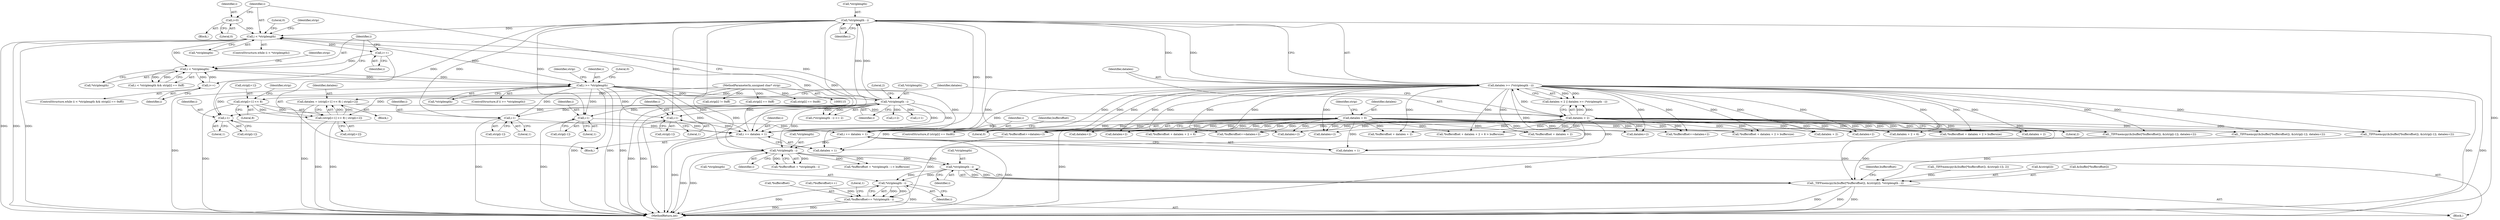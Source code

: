 digraph "0_libtiff_83a4b92815ea04969d494416eaae3d4c6b338e4a#diff-c8b4b355f9b5c06d585b23138e1c185f_3@pointer" {
"1000656" [label="(Call,*striplength - i)"];
"1000639" [label="(Call,*striplength - i)"];
"1000212" [label="(Call,*striplength - i)"];
"1000183" [label="(Call,*striplength - i)"];
"1000164" [label="(Call,i >= *striplength)"];
"1000152" [label="(Call,i < *striplength)"];
"1000148" [label="(Call,i++)"];
"1000129" [label="(Call,i < *striplength)"];
"1000125" [label="(Call,i=0)"];
"1000671" [label="(Call,i += datalen + 1)"];
"1000207" [label="(Call,datalen < 2)"];
"1000190" [label="(Call,datalen = (strip[i+1] << 8) | strip[i+2])"];
"1000192" [label="(Call,(strip[i+1] << 8) | strip[i+2])"];
"1000193" [label="(Call,strip[i+1] << 8)"];
"1000116" [label="(MethodParameterIn,unsigned char* strip)"];
"1000210" [label="(Call,datalen >= (*striplength - i))"];
"1000176" [label="(Call,datalen = 0)"];
"1000283" [label="(Call,i-1)"];
"1000545" [label="(Call,i-1)"];
"1000242" [label="(Call,i-1)"];
"1000161" [label="(Call,i++)"];
"1000629" [label="(Call,i += datalen + 1)"];
"1000584" [label="(Call,i-1)"];
"1000646" [label="(Call,_TIFFmemcpy(&(buffer[*bufferoffset]), &(strip[i]), *striplength - i))"];
"1000663" [label="(Call,*striplength - i)"];
"1000660" [label="(Call,*bufferoffset+= *striplength - i)"];
"1000274" [label="(Call,_TIFFmemcpy(&(buffer[*bufferoffset]), &(strip[i-1]), datalen+2))"];
"1000672" [label="(Identifier,i)"];
"1000199" [label="(Literal,8)"];
"1000243" [label="(Identifier,i)"];
"1000547" [label="(Literal,1)"];
"1000286" [label="(Call,datalen+2)"];
"1000180" [label="(Block,)"];
"1000590" [label="(Call,*bufferoffset+=datalen+2)"];
"1000127" [label="(Literal,0)"];
"1000551" [label="(Call,*bufferoffset+=datalen+2)"];
"1000661" [label="(Call,*bufferoffset)"];
"1000526" [label="(Call,*bufferoffset + datalen + 2 > buffersize)"];
"1000207" [label="(Call,datalen < 2)"];
"1000191" [label="(Identifier,datalen)"];
"1000582" [label="(Call,strip[i-1])"];
"1000176" [label="(Call,datalen = 0)"];
"1000187" [label="(Literal,2)"];
"1000131" [label="(Call,*striplength)"];
"1000635" [label="(Call,*bufferoffset + *striplength - i > buffersize)"];
"1000128" [label="(ControlStructure,while (i < *striplength))"];
"1000161" [label="(Call,i++)"];
"1000158" [label="(Identifier,strip)"];
"1000586" [label="(Literal,1)"];
"1000154" [label="(Call,*striplength)"];
"1000162" [label="(Identifier,i)"];
"1000153" [label="(Identifier,i)"];
"1000285" [label="(Literal,1)"];
"1000116" [label="(MethodParameterIn,unsigned char* strip)"];
"1000206" [label="(Call,datalen < 2 || datalen >= (*striplength - i))"];
"1000530" [label="(Call,datalen + 2)"];
"1000125" [label="(Call,i=0)"];
"1000666" [label="(Identifier,i)"];
"1000182" [label="(Call,(*striplength - i) <= 2)"];
"1000587" [label="(Call,datalen+2)"];
"1000630" [label="(Identifier,i)"];
"1000266" [label="(Call,datalen + 2 + 6)"];
"1000565" [label="(Call,*bufferoffset + datalen + 2 > buffersize)"];
"1000569" [label="(Call,datalen + 2)"];
"1000212" [label="(Call,*striplength - i)"];
"1000640" [label="(Call,*striplength)"];
"1000178" [label="(Literal,0)"];
"1000677" [label="(Literal,0)"];
"1000173" [label="(Identifier,strip)"];
"1000639" [label="(Call,*striplength - i)"];
"1000536" [label="(Call,_TIFFmemcpy(&(buffer[*bufferoffset]), &(strip[i-1]), datalen+2))"];
"1000150" [label="(ControlStructure,while (i < *striplength && strip[i] == 0xff))"];
"1000575" [label="(Call,_TIFFmemcpy(&(buffer[*bufferoffset]), &(strip[i-1]), datalen+2))"];
"1000200" [label="(Call,strip[i+2])"];
"1000636" [label="(Call,*bufferoffset + *striplength - i)"];
"1000546" [label="(Identifier,i)"];
"1000165" [label="(Identifier,i)"];
"1000222" [label="(Block,)"];
"1000617" [label="(Call,(*bufferoffset)++)"];
"1000642" [label="(Identifier,i)"];
"1000671" [label="(Call,i += datalen + 1)"];
"1000201" [label="(Identifier,strip)"];
"1000209" [label="(Literal,2)"];
"1000593" [label="(Call,datalen+2)"];
"1000169" [label="(Literal,0)"];
"1000164" [label="(Call,i >= *striplength)"];
"1000143" [label="(Identifier,strip)"];
"1000126" [label="(Identifier,i)"];
"1000659" [label="(Identifier,i)"];
"1000664" [label="(Call,*striplength)"];
"1000130" [label="(Identifier,i)"];
"1000184" [label="(Call,*striplength)"];
"1000663" [label="(Call,*striplength - i)"];
"1000244" [label="(Literal,1)"];
"1000151" [label="(Call,i < *striplength && strip[i] == 0xff)"];
"1000631" [label="(Call,datalen + 1)"];
"1000166" [label="(Call,*striplength)"];
"1000585" [label="(Identifier,i)"];
"1000240" [label="(Call,strip[i-1])"];
"1000133" [label="(Block,)"];
"1000141" [label="(Call,strip[i] != 0xff)"];
"1000193" [label="(Call,strip[i+1] << 8)"];
"1000629" [label="(Call,i += datalen + 1)"];
"1000129" [label="(Call,i < *striplength)"];
"1000190" [label="(Call,datalen = (strip[i+1] << 8) | strip[i+2])"];
"1000186" [label="(Identifier,i)"];
"1000208" [label="(Identifier,datalen)"];
"1000156" [label="(Call,strip[i] == 0xff)"];
"1000548" [label="(Call,datalen+2)"];
"1000211" [label="(Identifier,datalen)"];
"1000263" [label="(Call,*bufferoffset + datalen + 2 + 6)"];
"1000192" [label="(Call,(strip[i+1] << 8) | strip[i+2])"];
"1000183" [label="(Call,*striplength - i)"];
"1000656" [label="(Call,*striplength - i)"];
"1000210" [label="(Call,datalen >= (*striplength - i))"];
"1000660" [label="(Call,*bufferoffset+= *striplength - i)"];
"1000673" [label="(Call,datalen + 1)"];
"1000177" [label="(Identifier,datalen)"];
"1000233" [label="(Call,_TIFFmemcpy(&(buffer[*bufferoffset]), &(strip[i-1]), 2))"];
"1000646" [label="(Call,_TIFFmemcpy(&(buffer[*bufferoffset]), &(strip[i]), *striplength - i))"];
"1000584" [label="(Call,i-1)"];
"1000202" [label="(Call,i+2)"];
"1000171" [label="(Call,strip[i] == 0xd8)"];
"1000468" [label="(Call,*bufferoffset+=datalen+2)"];
"1000471" [label="(Call,datalen+2)"];
"1000283" [label="(Call,i-1)"];
"1000638" [label="(Identifier,bufferoffset)"];
"1000220" [label="(Identifier,strip)"];
"1000652" [label="(Call,&(strip[i]))"];
"1000170" [label="(ControlStructure,if (strip[i] == 0xd8))"];
"1000163" [label="(ControlStructure,if (i >= *striplength))"];
"1000242" [label="(Call,i-1)"];
"1000545" [label="(Call,i-1)"];
"1000554" [label="(Call,datalen+2)"];
"1000194" [label="(Call,strip[i+1])"];
"1000196" [label="(Call,i+1)"];
"1000657" [label="(Call,*striplength)"];
"1000647" [label="(Call,&(buffer[*bufferoffset]))"];
"1000213" [label="(Call,*striplength)"];
"1000284" [label="(Identifier,i)"];
"1000527" [label="(Call,*bufferoffset + datalen + 2)"];
"1000668" [label="(Literal,1)"];
"1000662" [label="(Identifier,bufferoffset)"];
"1000123" [label="(Block,)"];
"1000262" [label="(Call,*bufferoffset + datalen + 2 + 6 > buffersize)"];
"1000152" [label="(Call,i < *striplength)"];
"1000281" [label="(Call,strip[i-1])"];
"1000149" [label="(Identifier,i)"];
"1000566" [label="(Call,*bufferoffset + datalen + 2)"];
"1000543" [label="(Call,strip[i-1])"];
"1000678" [label="(MethodReturn,int)"];
"1000148" [label="(Call,i++)"];
"1000215" [label="(Identifier,i)"];
"1000656" -> "1000646"  [label="AST: "];
"1000656" -> "1000659"  [label="CFG: "];
"1000657" -> "1000656"  [label="AST: "];
"1000659" -> "1000656"  [label="AST: "];
"1000646" -> "1000656"  [label="CFG: "];
"1000656" -> "1000646"  [label="DDG: "];
"1000656" -> "1000646"  [label="DDG: "];
"1000639" -> "1000656"  [label="DDG: "];
"1000639" -> "1000656"  [label="DDG: "];
"1000656" -> "1000663"  [label="DDG: "];
"1000656" -> "1000663"  [label="DDG: "];
"1000639" -> "1000636"  [label="AST: "];
"1000639" -> "1000642"  [label="CFG: "];
"1000640" -> "1000639"  [label="AST: "];
"1000642" -> "1000639"  [label="AST: "];
"1000636" -> "1000639"  [label="CFG: "];
"1000639" -> "1000678"  [label="DDG: "];
"1000639" -> "1000678"  [label="DDG: "];
"1000639" -> "1000635"  [label="DDG: "];
"1000639" -> "1000635"  [label="DDG: "];
"1000639" -> "1000636"  [label="DDG: "];
"1000639" -> "1000636"  [label="DDG: "];
"1000212" -> "1000639"  [label="DDG: "];
"1000164" -> "1000639"  [label="DDG: "];
"1000183" -> "1000639"  [label="DDG: "];
"1000629" -> "1000639"  [label="DDG: "];
"1000212" -> "1000210"  [label="AST: "];
"1000212" -> "1000215"  [label="CFG: "];
"1000213" -> "1000212"  [label="AST: "];
"1000215" -> "1000212"  [label="AST: "];
"1000210" -> "1000212"  [label="CFG: "];
"1000212" -> "1000678"  [label="DDG: "];
"1000212" -> "1000678"  [label="DDG: "];
"1000212" -> "1000129"  [label="DDG: "];
"1000212" -> "1000210"  [label="DDG: "];
"1000212" -> "1000210"  [label="DDG: "];
"1000183" -> "1000212"  [label="DDG: "];
"1000183" -> "1000212"  [label="DDG: "];
"1000212" -> "1000242"  [label="DDG: "];
"1000212" -> "1000283"  [label="DDG: "];
"1000212" -> "1000545"  [label="DDG: "];
"1000212" -> "1000584"  [label="DDG: "];
"1000212" -> "1000629"  [label="DDG: "];
"1000212" -> "1000671"  [label="DDG: "];
"1000183" -> "1000182"  [label="AST: "];
"1000183" -> "1000186"  [label="CFG: "];
"1000184" -> "1000183"  [label="AST: "];
"1000186" -> "1000183"  [label="AST: "];
"1000187" -> "1000183"  [label="CFG: "];
"1000183" -> "1000678"  [label="DDG: "];
"1000183" -> "1000678"  [label="DDG: "];
"1000183" -> "1000129"  [label="DDG: "];
"1000183" -> "1000182"  [label="DDG: "];
"1000183" -> "1000182"  [label="DDG: "];
"1000164" -> "1000183"  [label="DDG: "];
"1000164" -> "1000183"  [label="DDG: "];
"1000183" -> "1000196"  [label="DDG: "];
"1000183" -> "1000202"  [label="DDG: "];
"1000183" -> "1000242"  [label="DDG: "];
"1000183" -> "1000283"  [label="DDG: "];
"1000183" -> "1000545"  [label="DDG: "];
"1000183" -> "1000584"  [label="DDG: "];
"1000183" -> "1000629"  [label="DDG: "];
"1000183" -> "1000671"  [label="DDG: "];
"1000164" -> "1000163"  [label="AST: "];
"1000164" -> "1000166"  [label="CFG: "];
"1000165" -> "1000164"  [label="AST: "];
"1000166" -> "1000164"  [label="AST: "];
"1000169" -> "1000164"  [label="CFG: "];
"1000173" -> "1000164"  [label="CFG: "];
"1000164" -> "1000678"  [label="DDG: "];
"1000164" -> "1000678"  [label="DDG: "];
"1000164" -> "1000678"  [label="DDG: "];
"1000164" -> "1000129"  [label="DDG: "];
"1000152" -> "1000164"  [label="DDG: "];
"1000152" -> "1000164"  [label="DDG: "];
"1000164" -> "1000242"  [label="DDG: "];
"1000164" -> "1000283"  [label="DDG: "];
"1000164" -> "1000545"  [label="DDG: "];
"1000164" -> "1000584"  [label="DDG: "];
"1000164" -> "1000629"  [label="DDG: "];
"1000164" -> "1000671"  [label="DDG: "];
"1000152" -> "1000151"  [label="AST: "];
"1000152" -> "1000154"  [label="CFG: "];
"1000153" -> "1000152"  [label="AST: "];
"1000154" -> "1000152"  [label="AST: "];
"1000158" -> "1000152"  [label="CFG: "];
"1000151" -> "1000152"  [label="CFG: "];
"1000152" -> "1000151"  [label="DDG: "];
"1000152" -> "1000151"  [label="DDG: "];
"1000148" -> "1000152"  [label="DDG: "];
"1000161" -> "1000152"  [label="DDG: "];
"1000129" -> "1000152"  [label="DDG: "];
"1000152" -> "1000161"  [label="DDG: "];
"1000148" -> "1000133"  [label="AST: "];
"1000148" -> "1000149"  [label="CFG: "];
"1000149" -> "1000148"  [label="AST: "];
"1000153" -> "1000148"  [label="CFG: "];
"1000129" -> "1000148"  [label="DDG: "];
"1000129" -> "1000128"  [label="AST: "];
"1000129" -> "1000131"  [label="CFG: "];
"1000130" -> "1000129"  [label="AST: "];
"1000131" -> "1000129"  [label="AST: "];
"1000143" -> "1000129"  [label="CFG: "];
"1000677" -> "1000129"  [label="CFG: "];
"1000129" -> "1000678"  [label="DDG: "];
"1000129" -> "1000678"  [label="DDG: "];
"1000129" -> "1000678"  [label="DDG: "];
"1000125" -> "1000129"  [label="DDG: "];
"1000671" -> "1000129"  [label="DDG: "];
"1000125" -> "1000123"  [label="AST: "];
"1000125" -> "1000127"  [label="CFG: "];
"1000126" -> "1000125"  [label="AST: "];
"1000127" -> "1000125"  [label="AST: "];
"1000130" -> "1000125"  [label="CFG: "];
"1000671" -> "1000133"  [label="AST: "];
"1000671" -> "1000673"  [label="CFG: "];
"1000672" -> "1000671"  [label="AST: "];
"1000673" -> "1000671"  [label="AST: "];
"1000130" -> "1000671"  [label="CFG: "];
"1000671" -> "1000678"  [label="DDG: "];
"1000207" -> "1000671"  [label="DDG: "];
"1000210" -> "1000671"  [label="DDG: "];
"1000176" -> "1000671"  [label="DDG: "];
"1000283" -> "1000671"  [label="DDG: "];
"1000545" -> "1000671"  [label="DDG: "];
"1000242" -> "1000671"  [label="DDG: "];
"1000207" -> "1000206"  [label="AST: "];
"1000207" -> "1000209"  [label="CFG: "];
"1000208" -> "1000207"  [label="AST: "];
"1000209" -> "1000207"  [label="AST: "];
"1000211" -> "1000207"  [label="CFG: "];
"1000206" -> "1000207"  [label="CFG: "];
"1000207" -> "1000678"  [label="DDG: "];
"1000207" -> "1000206"  [label="DDG: "];
"1000207" -> "1000206"  [label="DDG: "];
"1000190" -> "1000207"  [label="DDG: "];
"1000207" -> "1000210"  [label="DDG: "];
"1000207" -> "1000262"  [label="DDG: "];
"1000207" -> "1000263"  [label="DDG: "];
"1000207" -> "1000266"  [label="DDG: "];
"1000207" -> "1000274"  [label="DDG: "];
"1000207" -> "1000286"  [label="DDG: "];
"1000207" -> "1000468"  [label="DDG: "];
"1000207" -> "1000471"  [label="DDG: "];
"1000207" -> "1000526"  [label="DDG: "];
"1000207" -> "1000527"  [label="DDG: "];
"1000207" -> "1000530"  [label="DDG: "];
"1000207" -> "1000536"  [label="DDG: "];
"1000207" -> "1000548"  [label="DDG: "];
"1000207" -> "1000551"  [label="DDG: "];
"1000207" -> "1000554"  [label="DDG: "];
"1000207" -> "1000565"  [label="DDG: "];
"1000207" -> "1000566"  [label="DDG: "];
"1000207" -> "1000569"  [label="DDG: "];
"1000207" -> "1000575"  [label="DDG: "];
"1000207" -> "1000587"  [label="DDG: "];
"1000207" -> "1000590"  [label="DDG: "];
"1000207" -> "1000593"  [label="DDG: "];
"1000207" -> "1000629"  [label="DDG: "];
"1000207" -> "1000631"  [label="DDG: "];
"1000207" -> "1000673"  [label="DDG: "];
"1000190" -> "1000180"  [label="AST: "];
"1000190" -> "1000192"  [label="CFG: "];
"1000191" -> "1000190"  [label="AST: "];
"1000192" -> "1000190"  [label="AST: "];
"1000208" -> "1000190"  [label="CFG: "];
"1000190" -> "1000678"  [label="DDG: "];
"1000192" -> "1000190"  [label="DDG: "];
"1000192" -> "1000190"  [label="DDG: "];
"1000192" -> "1000200"  [label="CFG: "];
"1000193" -> "1000192"  [label="AST: "];
"1000200" -> "1000192"  [label="AST: "];
"1000192" -> "1000678"  [label="DDG: "];
"1000192" -> "1000678"  [label="DDG: "];
"1000193" -> "1000192"  [label="DDG: "];
"1000193" -> "1000192"  [label="DDG: "];
"1000116" -> "1000192"  [label="DDG: "];
"1000193" -> "1000199"  [label="CFG: "];
"1000194" -> "1000193"  [label="AST: "];
"1000199" -> "1000193"  [label="AST: "];
"1000201" -> "1000193"  [label="CFG: "];
"1000193" -> "1000678"  [label="DDG: "];
"1000116" -> "1000193"  [label="DDG: "];
"1000116" -> "1000115"  [label="AST: "];
"1000116" -> "1000678"  [label="DDG: "];
"1000116" -> "1000141"  [label="DDG: "];
"1000116" -> "1000156"  [label="DDG: "];
"1000116" -> "1000171"  [label="DDG: "];
"1000210" -> "1000206"  [label="AST: "];
"1000211" -> "1000210"  [label="AST: "];
"1000206" -> "1000210"  [label="CFG: "];
"1000210" -> "1000678"  [label="DDG: "];
"1000210" -> "1000678"  [label="DDG: "];
"1000210" -> "1000206"  [label="DDG: "];
"1000210" -> "1000206"  [label="DDG: "];
"1000210" -> "1000262"  [label="DDG: "];
"1000210" -> "1000263"  [label="DDG: "];
"1000210" -> "1000266"  [label="DDG: "];
"1000210" -> "1000274"  [label="DDG: "];
"1000210" -> "1000286"  [label="DDG: "];
"1000210" -> "1000468"  [label="DDG: "];
"1000210" -> "1000471"  [label="DDG: "];
"1000210" -> "1000526"  [label="DDG: "];
"1000210" -> "1000527"  [label="DDG: "];
"1000210" -> "1000530"  [label="DDG: "];
"1000210" -> "1000536"  [label="DDG: "];
"1000210" -> "1000548"  [label="DDG: "];
"1000210" -> "1000551"  [label="DDG: "];
"1000210" -> "1000554"  [label="DDG: "];
"1000210" -> "1000565"  [label="DDG: "];
"1000210" -> "1000566"  [label="DDG: "];
"1000210" -> "1000569"  [label="DDG: "];
"1000210" -> "1000575"  [label="DDG: "];
"1000210" -> "1000587"  [label="DDG: "];
"1000210" -> "1000590"  [label="DDG: "];
"1000210" -> "1000593"  [label="DDG: "];
"1000210" -> "1000629"  [label="DDG: "];
"1000210" -> "1000631"  [label="DDG: "];
"1000210" -> "1000673"  [label="DDG: "];
"1000176" -> "1000170"  [label="AST: "];
"1000176" -> "1000178"  [label="CFG: "];
"1000177" -> "1000176"  [label="AST: "];
"1000178" -> "1000176"  [label="AST: "];
"1000220" -> "1000176"  [label="CFG: "];
"1000176" -> "1000678"  [label="DDG: "];
"1000176" -> "1000262"  [label="DDG: "];
"1000176" -> "1000263"  [label="DDG: "];
"1000176" -> "1000266"  [label="DDG: "];
"1000176" -> "1000274"  [label="DDG: "];
"1000176" -> "1000286"  [label="DDG: "];
"1000176" -> "1000468"  [label="DDG: "];
"1000176" -> "1000471"  [label="DDG: "];
"1000176" -> "1000526"  [label="DDG: "];
"1000176" -> "1000527"  [label="DDG: "];
"1000176" -> "1000530"  [label="DDG: "];
"1000176" -> "1000536"  [label="DDG: "];
"1000176" -> "1000548"  [label="DDG: "];
"1000176" -> "1000551"  [label="DDG: "];
"1000176" -> "1000554"  [label="DDG: "];
"1000176" -> "1000565"  [label="DDG: "];
"1000176" -> "1000566"  [label="DDG: "];
"1000176" -> "1000569"  [label="DDG: "];
"1000176" -> "1000575"  [label="DDG: "];
"1000176" -> "1000587"  [label="DDG: "];
"1000176" -> "1000590"  [label="DDG: "];
"1000176" -> "1000593"  [label="DDG: "];
"1000176" -> "1000629"  [label="DDG: "];
"1000176" -> "1000631"  [label="DDG: "];
"1000176" -> "1000673"  [label="DDG: "];
"1000283" -> "1000281"  [label="AST: "];
"1000283" -> "1000285"  [label="CFG: "];
"1000284" -> "1000283"  [label="AST: "];
"1000285" -> "1000283"  [label="AST: "];
"1000281" -> "1000283"  [label="CFG: "];
"1000283" -> "1000678"  [label="DDG: "];
"1000545" -> "1000543"  [label="AST: "];
"1000545" -> "1000547"  [label="CFG: "];
"1000546" -> "1000545"  [label="AST: "];
"1000547" -> "1000545"  [label="AST: "];
"1000543" -> "1000545"  [label="CFG: "];
"1000545" -> "1000678"  [label="DDG: "];
"1000242" -> "1000240"  [label="AST: "];
"1000242" -> "1000244"  [label="CFG: "];
"1000243" -> "1000242"  [label="AST: "];
"1000244" -> "1000242"  [label="AST: "];
"1000240" -> "1000242"  [label="CFG: "];
"1000242" -> "1000678"  [label="DDG: "];
"1000161" -> "1000150"  [label="AST: "];
"1000161" -> "1000162"  [label="CFG: "];
"1000162" -> "1000161"  [label="AST: "];
"1000153" -> "1000161"  [label="CFG: "];
"1000629" -> "1000222"  [label="AST: "];
"1000629" -> "1000631"  [label="CFG: "];
"1000630" -> "1000629"  [label="AST: "];
"1000631" -> "1000629"  [label="AST: "];
"1000638" -> "1000629"  [label="CFG: "];
"1000629" -> "1000678"  [label="DDG: "];
"1000584" -> "1000629"  [label="DDG: "];
"1000584" -> "1000582"  [label="AST: "];
"1000584" -> "1000586"  [label="CFG: "];
"1000585" -> "1000584"  [label="AST: "];
"1000586" -> "1000584"  [label="AST: "];
"1000582" -> "1000584"  [label="CFG: "];
"1000646" -> "1000222"  [label="AST: "];
"1000647" -> "1000646"  [label="AST: "];
"1000652" -> "1000646"  [label="AST: "];
"1000662" -> "1000646"  [label="CFG: "];
"1000646" -> "1000678"  [label="DDG: "];
"1000646" -> "1000678"  [label="DDG: "];
"1000646" -> "1000678"  [label="DDG: "];
"1000274" -> "1000646"  [label="DDG: "];
"1000536" -> "1000646"  [label="DDG: "];
"1000233" -> "1000646"  [label="DDG: "];
"1000575" -> "1000646"  [label="DDG: "];
"1000663" -> "1000660"  [label="AST: "];
"1000663" -> "1000666"  [label="CFG: "];
"1000664" -> "1000663"  [label="AST: "];
"1000666" -> "1000663"  [label="AST: "];
"1000660" -> "1000663"  [label="CFG: "];
"1000663" -> "1000678"  [label="DDG: "];
"1000663" -> "1000678"  [label="DDG: "];
"1000663" -> "1000660"  [label="DDG: "];
"1000663" -> "1000660"  [label="DDG: "];
"1000660" -> "1000222"  [label="AST: "];
"1000661" -> "1000660"  [label="AST: "];
"1000668" -> "1000660"  [label="CFG: "];
"1000660" -> "1000678"  [label="DDG: "];
"1000660" -> "1000678"  [label="DDG: "];
"1000617" -> "1000660"  [label="DDG: "];
"1000590" -> "1000660"  [label="DDG: "];
}
